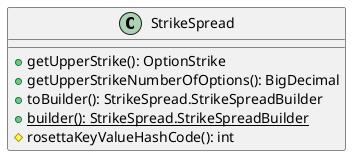 @startuml

    class StrikeSpread [[StrikeSpread.html]] {
        +getUpperStrike(): OptionStrike
        +getUpperStrikeNumberOfOptions(): BigDecimal
        +toBuilder(): StrikeSpread.StrikeSpreadBuilder
        {static} +builder(): StrikeSpread.StrikeSpreadBuilder
        #rosettaKeyValueHashCode(): int
    }

@enduml
